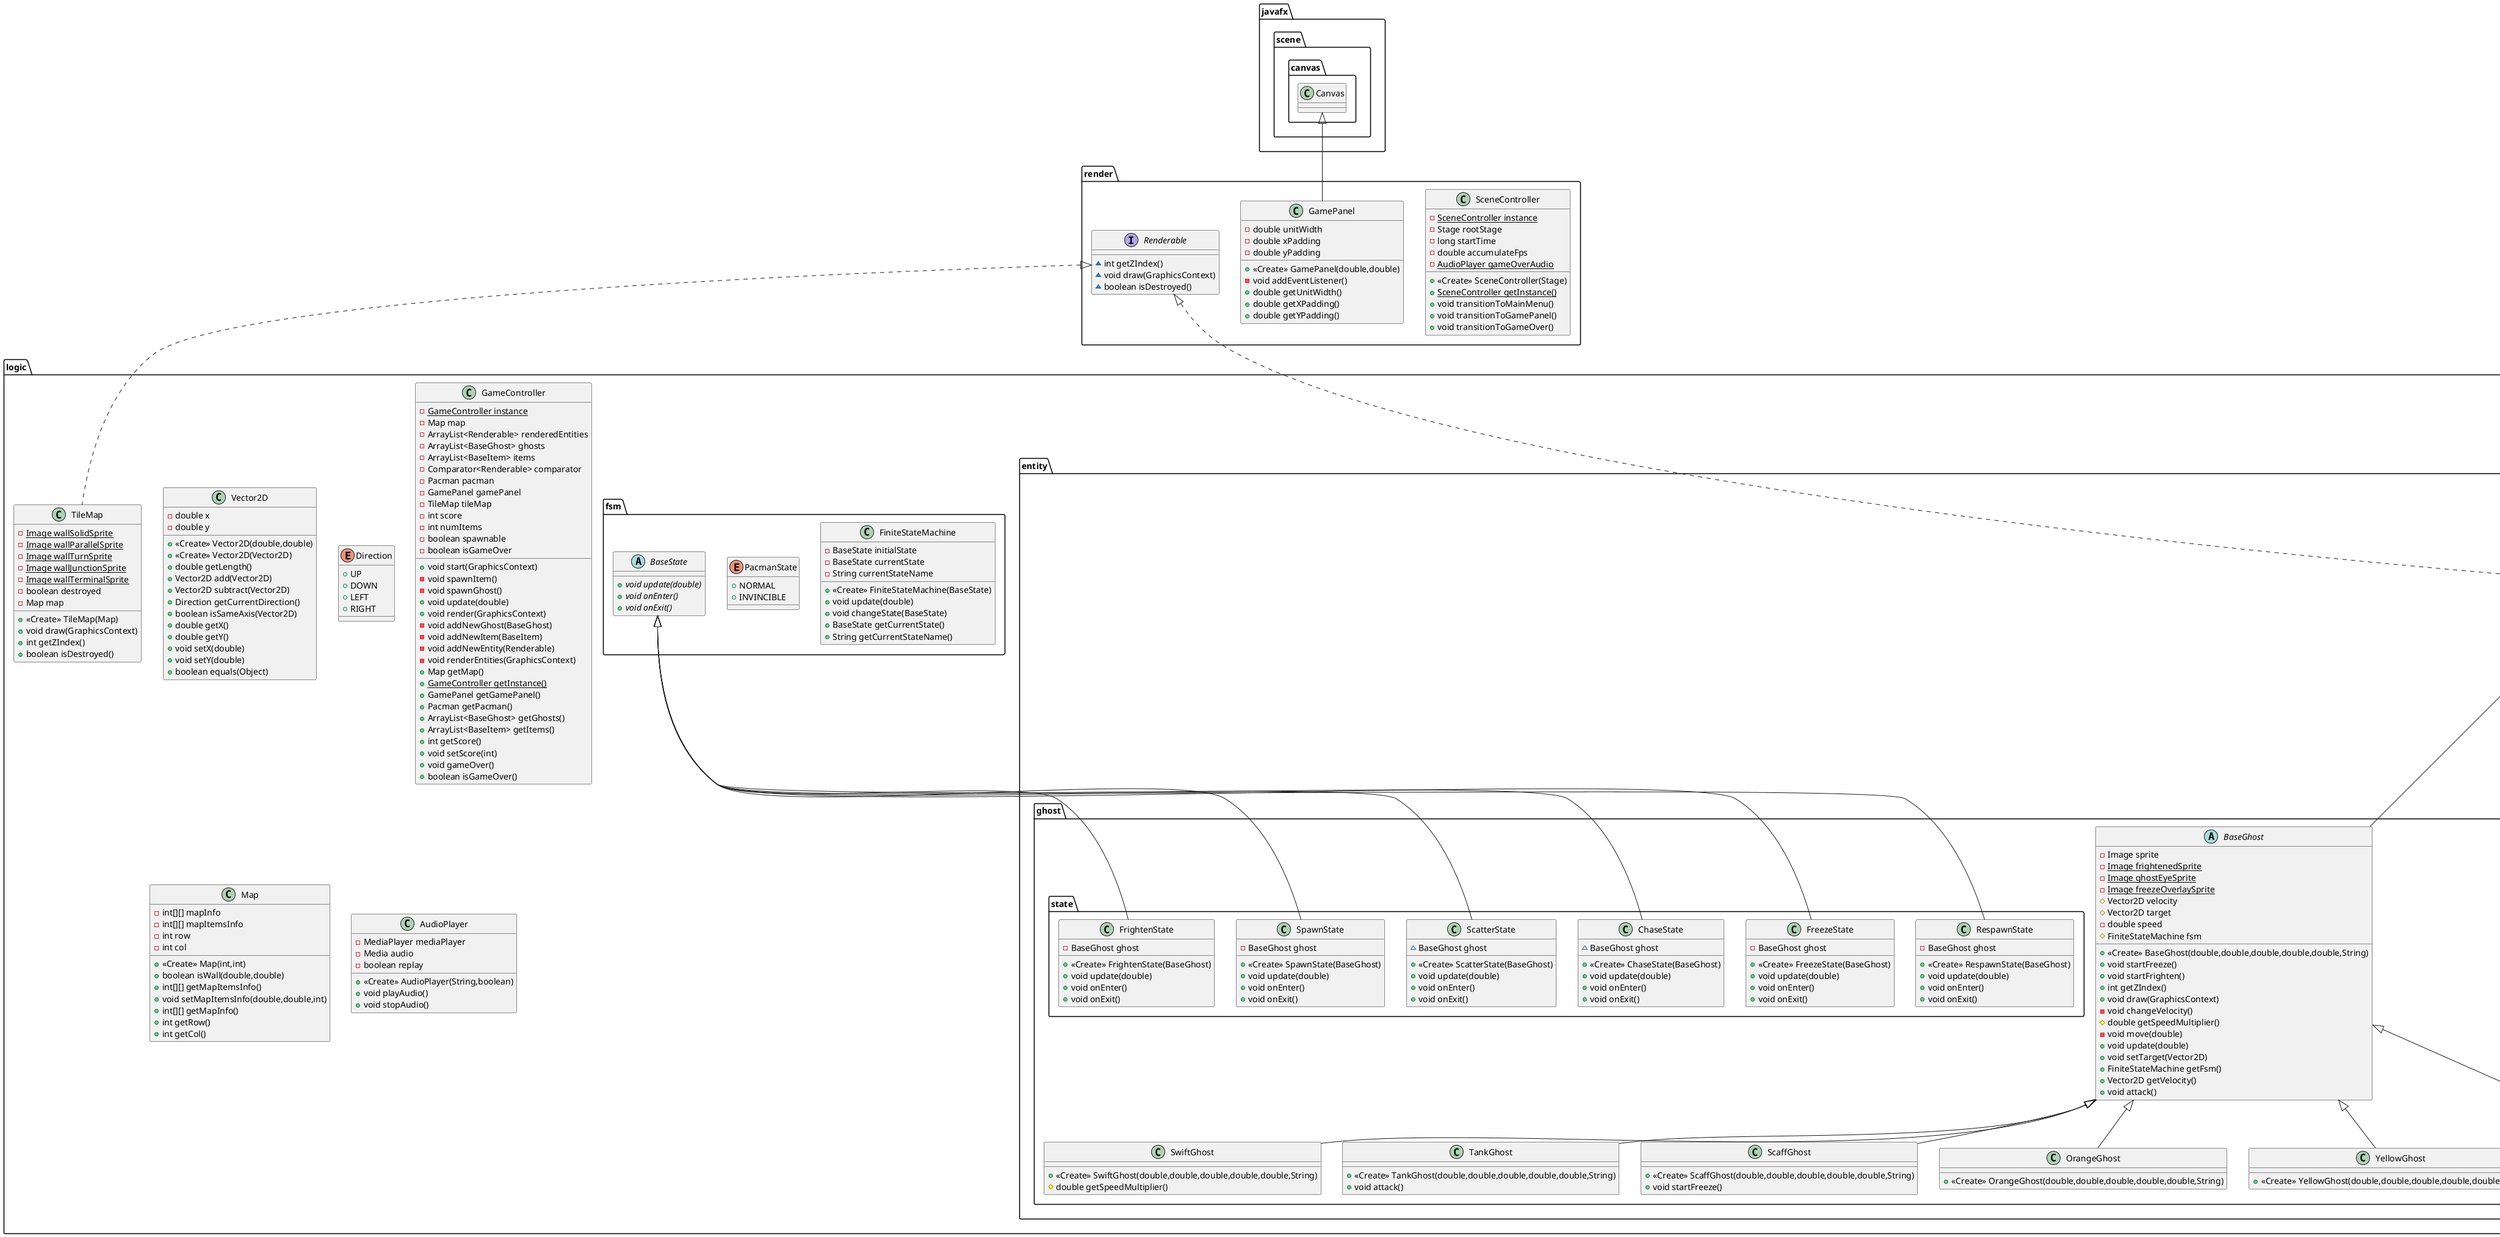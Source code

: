 @startuml
class logic.entity.ghost.state.RespawnState {
- BaseGhost ghost
+ <<Create>> RespawnState(BaseGhost)
+ void update(double)
+ void onEnter()
+ void onExit()
}
abstract class logic.entity.item.BaseItem {
- Image sprite
+ <<Create>> BaseItem(double,double,double,double,String)
+ int getZIndex()
+ void draw(GraphicsContext)
+ void useEffect()
}
class logic.entity.ghost.state.FreezeState {
- BaseGhost ghost
+ <<Create>> FreezeState(BaseGhost)
+ void update(double)
+ void onEnter()
+ void onExit()
}
class logic.entity.item.Cloak {
+ <<Create>> Cloak(double,double,double,double)
+ void useEffect()
}
class render.SceneController {
- {static} SceneController instance
- Stage rootStage
- long startTime
- double accumulateFps
- {static} AudioPlayer gameOverAudio
+ <<Create>> SceneController(Stage)
+ {static} SceneController getInstance()
+ void transitionToMainMenu()
+ void transitionToGamePanel()
+ void transitionToGameOver()
}
class logic.entity.ghost.state.ChaseState {
~ BaseGhost ghost
+ <<Create>> ChaseState(BaseGhost)
+ void update(double)
+ void onEnter()
+ void onExit()
}
class logic.entity.ghost.SwiftGhost {
+ <<Create>> SwiftGhost(double,double,double,double,double,String)
# double getSpeedMultiplier()
}
class logic.Vector2D {
- double x
- double y
+ <<Create>> Vector2D(double,double)
+ <<Create>> Vector2D(Vector2D)
+ double getLength()
+ Vector2D add(Vector2D)
+ Vector2D subtract(Vector2D)
+ Direction getCurrentDirection()
+ boolean isSameAxis(Vector2D)
+ double getX()
+ double getY()
+ void setX(double)
+ void setY(double)
+ boolean equals(Object)
}
class logic.entity.ghost.TankGhost {
+ <<Create>> TankGhost(double,double,double,double,double,String)
+ void attack()
}
class logic.fsm.FiniteStateMachine {
- BaseState initialState
- BaseState currentState
- String currentStateName
+ <<Create>> FiniteStateMachine(BaseState)
+ void update(double)
+ void changeState(BaseState)
+ BaseState getCurrentState()
+ String getCurrentStateName()
}
class logic.entity.Pacman {
- {static} Image spriteNormal
- {static} Image spriteInvincible
- {static} Image spriteHeart
- {static} AudioPlayer frightenedGhostAudio
- {static} AudioPlayer collectedCoinAudio
- {static} AudioPlayer collectedFreezePotionAudio
- {static} AudioPlayer collectedCloakAudio
- Vector2D velocity
- Vector2D nextVelocity
- int health
- PacmanState state
+ <<Create>> Pacman(double,double,double,double)
+ int getZIndex()
+ void draw(GraphicsContext)
- void getInput()
- void changeVelocity()
+ void startInvincible(long)
- void collisionCheck()
+ void update(double)
- void move(double)
+ Vector2D getVelocity()
+ void takeDamage(int)
}
enum logic.Direction {
+  UP
+  DOWN
+  LEFT
+  RIGHT
}
enum logic.fsm.PacmanState {
+  NORMAL
+  INVINCIBLE
}
abstract class logic.entity.Entity {
# Vector2D position
# boolean destroyed
# double width
# double height
+ <<Create>> Entity(double,double,double,double)
+ void destroy()
+ boolean isDestroyed()
+ Vector2D getPosition()
+ void setX(double)
+ void setY(double)
+ Vector2D getCentroid()
+ double getWidth()
+ void setWidth(double)
+ double getHeight()
+ void setHeight(double)
}
class logic.entity.ghost.state.ScatterState {
~ BaseGhost ghost
+ <<Create>> ScatterState(BaseGhost)
+ void update(double)
+ void onEnter()
+ void onExit()
}
class logic.GameController {
- {static} GameController instance
- Map map
- ArrayList<Renderable> renderedEntities
- ArrayList<BaseGhost> ghosts
- ArrayList<BaseItem> items
- Comparator<Renderable> comparator
- Pacman pacman
- GamePanel gamePanel
- TileMap tileMap
- int score
- int numItems
- boolean spawnable
- boolean isGameOver
+ void start(GraphicsContext)
- void spawnItem()
- void spawnGhost()
+ void update(double)
+ void render(GraphicsContext)
- void addNewGhost(BaseGhost)
- void addNewItem(BaseItem)
- void addNewEntity(Renderable)
- void renderEntities(GraphicsContext)
+ Map getMap()
+ {static} GameController getInstance()
+ GamePanel getGamePanel()
+ Pacman getPacman()
+ ArrayList<BaseGhost> getGhosts()
+ ArrayList<BaseItem> getItems()
+ int getScore()
+ void setScore(int)
+ void gameOver()
+ boolean isGameOver()
}
class logic.entity.ghost.ScaffGhost {
+ <<Create>> ScaffGhost(double,double,double,double,double,String)
+ void startFreeze()
}
class logic.entity.ghost.state.SpawnState {
- BaseGhost ghost
+ <<Create>> SpawnState(BaseGhost)
+ void update(double)
+ void onEnter()
+ void onExit()
}
class logic.entity.ghost.state.FrightenState {
- BaseGhost ghost
+ <<Create>> FrightenState(BaseGhost)
+ void update(double)
+ void onEnter()
+ void onExit()
}
abstract class logic.fsm.BaseState {
+ {abstract}void update(double)
+ {abstract}void onEnter()
+ {abstract}void onExit()
}
class logic.TileMap {
- {static} Image wallSolidSprite
- {static} Image wallParallelSprite
- {static} Image wallTurnSprite
- {static} Image wallJunctionSprite
- {static} Image wallTerminalSprite
- boolean destroyed
- Map map
+ <<Create>> TileMap(Map)
+ void draw(GraphicsContext)
+ int getZIndex()
+ boolean isDestroyed()
}
class render.GamePanel {
- double unitWidth
- double xPadding
- double yPadding
+ <<Create>> GamePanel(double,double)
- void addEventListener()
+ double getUnitWidth()
+ double getXPadding()
+ double getYPadding()
}
class logic.entity.ghost.OrangeGhost {
+ <<Create>> OrangeGhost(double,double,double,double,double,String)
}
class logic.entity.ghost.YellowGhost {
+ <<Create>> YellowGhost(double,double,double,double,double,String)
}
class logic.entity.item.FreezePotion {
+ <<Create>> FreezePotion(double,double,double,double)
+ void useEffect()
}
class logic.Map {
- int[][] mapInfo
- int[][] mapItemsInfo
- int row
- int col
+ <<Create>> Map(int,int)
+ boolean isWall(double,double)
+ int[][] getMapItemsInfo()
+ void setMapItemsInfo(double,double,int)
+ int[][] getMapInfo()
+ int getRow()
+ int getCol()
}
abstract class logic.entity.ghost.BaseGhost {
- Image sprite
- {static} Image frightenedSprite
- {static} Image ghostEyeSprite
- {static} Image freezeOverlaySprite
# Vector2D velocity
# Vector2D target
- double speed
# FiniteStateMachine fsm
+ <<Create>> BaseGhost(double,double,double,double,double,String)
+ void startFreeze()
+ void startFrighten()
+ int getZIndex()
+ void draw(GraphicsContext)
- void changeVelocity()
# double getSpeedMultiplier()
- void move(double)
+ void update(double)
+ void setTarget(Vector2D)
+ FiniteStateMachine getFsm()
+ Vector2D getVelocity()
+ void attack()
}
class logic.entity.ghost.GreenGhost {
+ <<Create>> GreenGhost(double,double,double,double,double,String)
}
interface render.Renderable {
~ int getZIndex()
~ void draw(GraphicsContext)
~ boolean isDestroyed()
}
class logic.AudioPlayer {
- MediaPlayer mediaPlayer
- Media audio
- boolean replay
+ <<Create>> AudioPlayer(String,boolean)
+ void playAudio()
+ void stopAudio()
}


logic.fsm.BaseState <|-- logic.entity.ghost.state.RespawnState
logic.entity.Entity <|-- logic.entity.item.BaseItem
logic.fsm.BaseState <|-- logic.entity.ghost.state.FreezeState
logic.entity.item.BaseItem <|-- logic.entity.item.Cloak
logic.fsm.BaseState <|-- logic.entity.ghost.state.ChaseState
logic.entity.ghost.BaseGhost <|-- logic.entity.ghost.SwiftGhost
logic.entity.ghost.BaseGhost <|-- logic.entity.ghost.TankGhost
logic.entity.Entity <|-- logic.entity.Pacman
render.Renderable <|.. logic.entity.Entity
logic.fsm.BaseState <|-- logic.entity.ghost.state.ScatterState
logic.entity.ghost.BaseGhost <|-- logic.entity.ghost.ScaffGhost
logic.fsm.BaseState <|-- logic.entity.ghost.state.SpawnState
logic.fsm.BaseState <|-- logic.entity.ghost.state.FrightenState
render.Renderable <|.. logic.TileMap
javafx.scene.canvas.Canvas <|-- render.GamePanel
logic.entity.ghost.BaseGhost <|-- logic.entity.ghost.OrangeGhost
logic.entity.ghost.BaseGhost <|-- logic.entity.ghost.YellowGhost
logic.entity.item.BaseItem <|-- logic.entity.item.FreezePotion
logic.entity.Entity <|-- logic.entity.ghost.BaseGhost
logic.entity.ghost.BaseGhost <|-- logic.entity.ghost.GreenGhost
@enduml